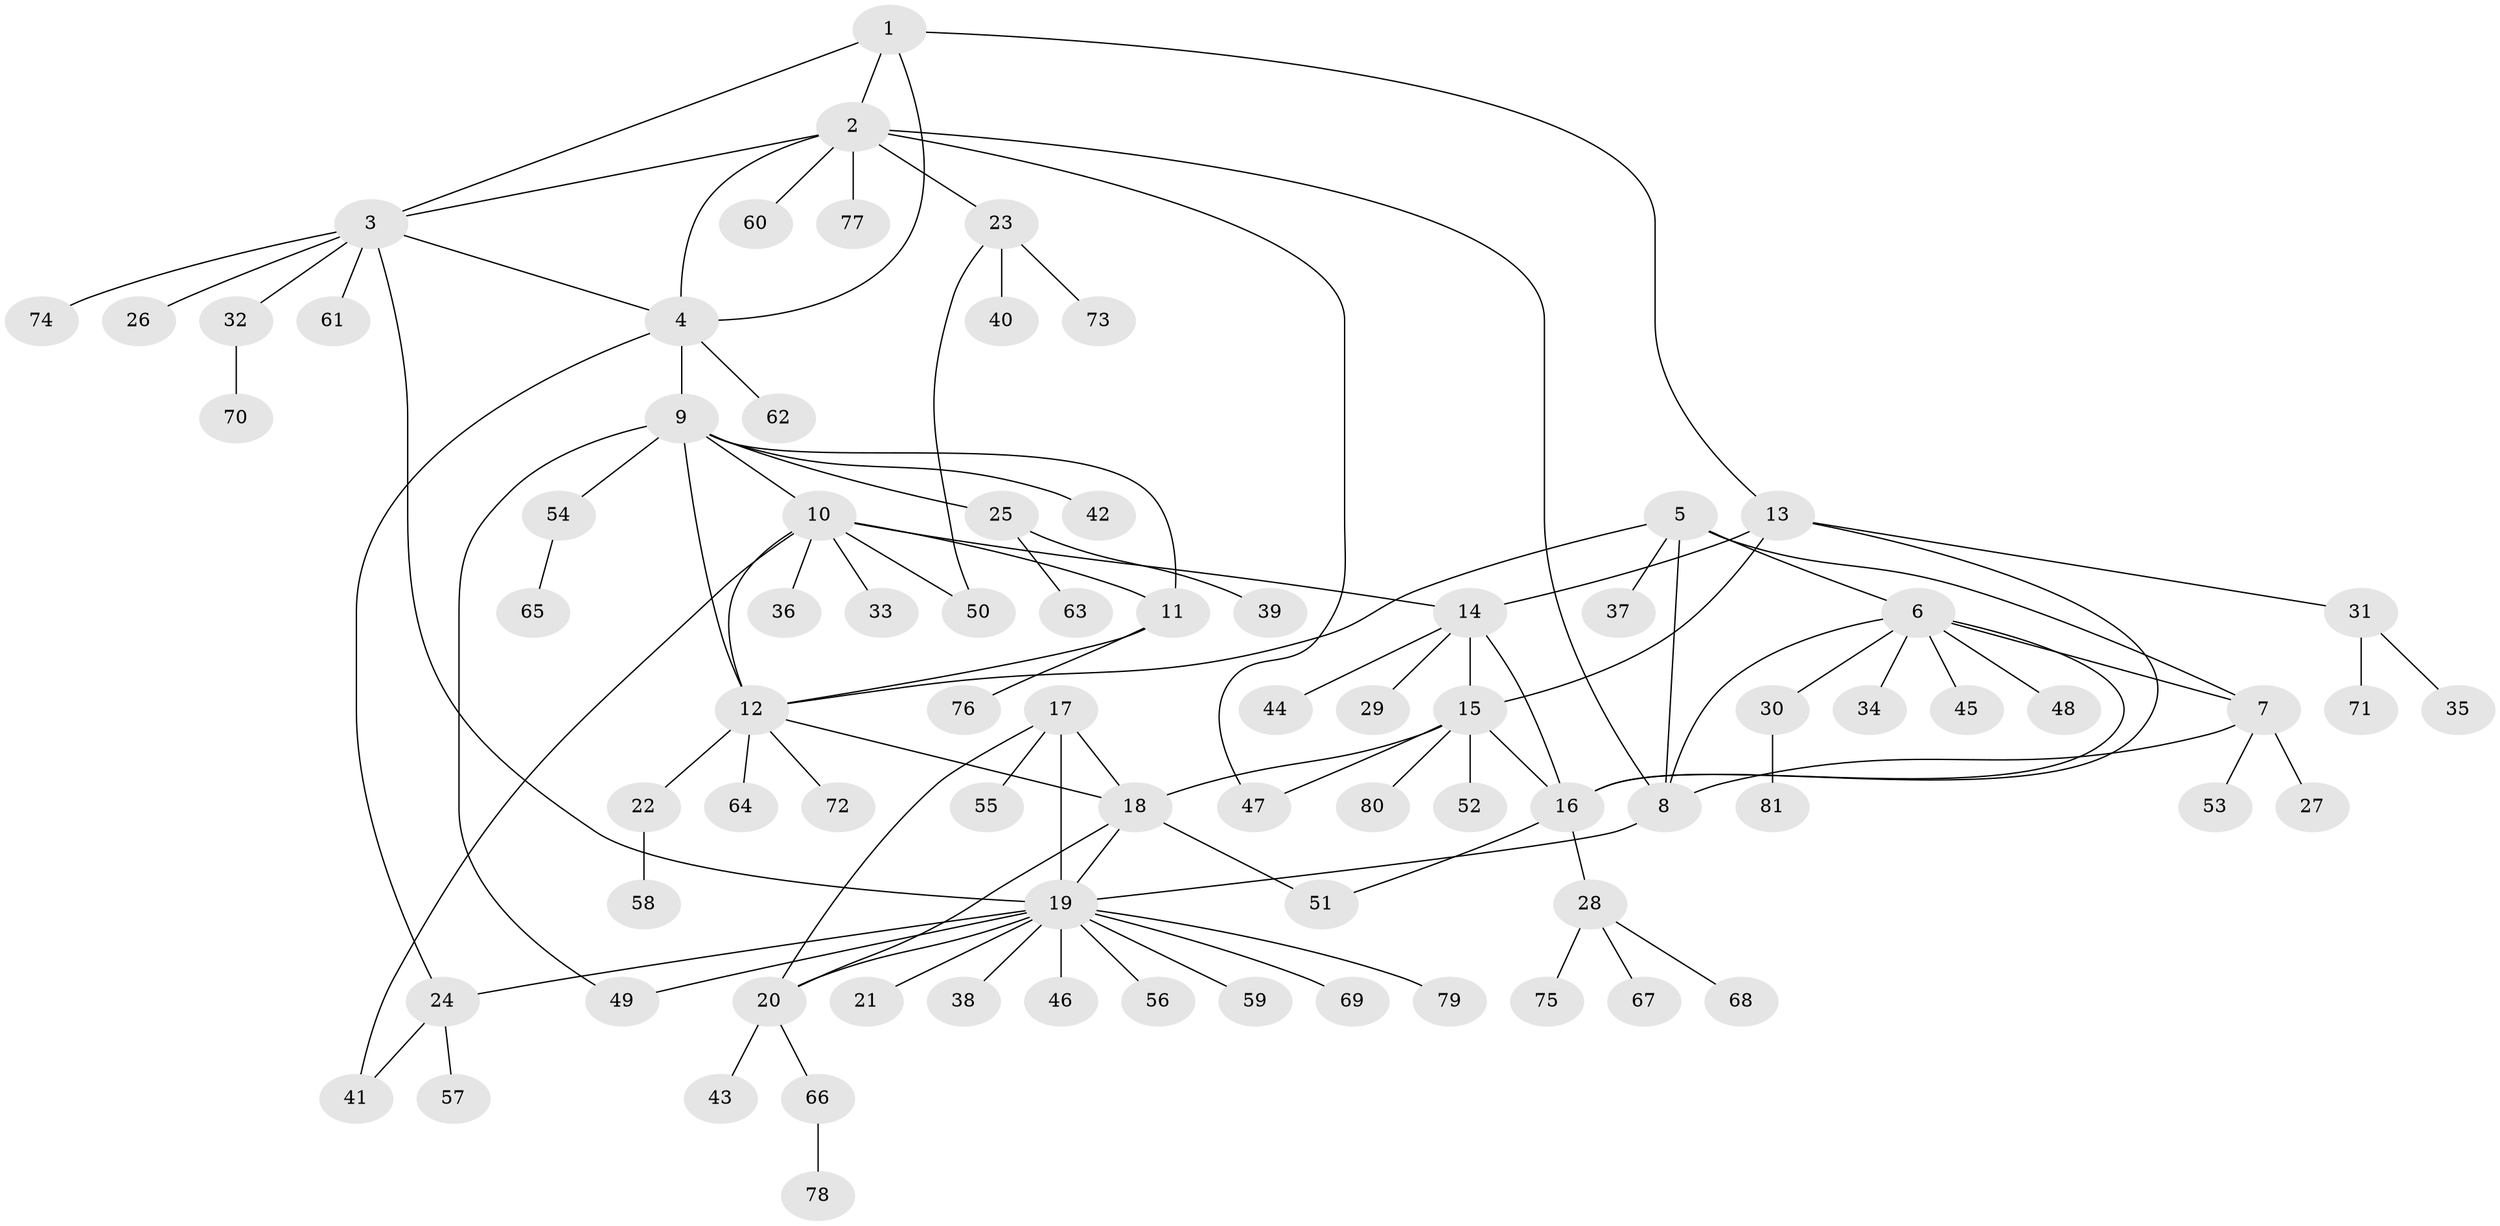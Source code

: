// coarse degree distribution, {3: 0.125, 1: 0.71875, 5: 0.03125, 12: 0.03125, 7: 0.03125, 11: 0.03125, 2: 0.03125}
// Generated by graph-tools (version 1.1) at 2025/57/03/04/25 21:57:16]
// undirected, 81 vertices, 107 edges
graph export_dot {
graph [start="1"]
  node [color=gray90,style=filled];
  1;
  2;
  3;
  4;
  5;
  6;
  7;
  8;
  9;
  10;
  11;
  12;
  13;
  14;
  15;
  16;
  17;
  18;
  19;
  20;
  21;
  22;
  23;
  24;
  25;
  26;
  27;
  28;
  29;
  30;
  31;
  32;
  33;
  34;
  35;
  36;
  37;
  38;
  39;
  40;
  41;
  42;
  43;
  44;
  45;
  46;
  47;
  48;
  49;
  50;
  51;
  52;
  53;
  54;
  55;
  56;
  57;
  58;
  59;
  60;
  61;
  62;
  63;
  64;
  65;
  66;
  67;
  68;
  69;
  70;
  71;
  72;
  73;
  74;
  75;
  76;
  77;
  78;
  79;
  80;
  81;
  1 -- 2;
  1 -- 3;
  1 -- 4;
  1 -- 13;
  2 -- 3;
  2 -- 4;
  2 -- 8;
  2 -- 23;
  2 -- 47;
  2 -- 60;
  2 -- 77;
  3 -- 4;
  3 -- 19;
  3 -- 26;
  3 -- 32;
  3 -- 61;
  3 -- 74;
  4 -- 9;
  4 -- 24;
  4 -- 62;
  5 -- 6;
  5 -- 7;
  5 -- 8;
  5 -- 12;
  5 -- 37;
  6 -- 7;
  6 -- 8;
  6 -- 16;
  6 -- 30;
  6 -- 34;
  6 -- 45;
  6 -- 48;
  7 -- 8;
  7 -- 27;
  7 -- 53;
  8 -- 19;
  9 -- 10;
  9 -- 11;
  9 -- 12;
  9 -- 25;
  9 -- 42;
  9 -- 49;
  9 -- 54;
  10 -- 11;
  10 -- 12;
  10 -- 14;
  10 -- 33;
  10 -- 36;
  10 -- 41;
  10 -- 50;
  11 -- 12;
  11 -- 76;
  12 -- 18;
  12 -- 22;
  12 -- 64;
  12 -- 72;
  13 -- 14;
  13 -- 15;
  13 -- 16;
  13 -- 31;
  14 -- 15;
  14 -- 16;
  14 -- 29;
  14 -- 44;
  15 -- 16;
  15 -- 18;
  15 -- 47;
  15 -- 52;
  15 -- 80;
  16 -- 28;
  16 -- 51;
  17 -- 18;
  17 -- 19;
  17 -- 20;
  17 -- 55;
  18 -- 19;
  18 -- 20;
  18 -- 51;
  19 -- 20;
  19 -- 21;
  19 -- 24;
  19 -- 38;
  19 -- 46;
  19 -- 49;
  19 -- 56;
  19 -- 59;
  19 -- 69;
  19 -- 79;
  20 -- 43;
  20 -- 66;
  22 -- 58;
  23 -- 40;
  23 -- 50;
  23 -- 73;
  24 -- 41;
  24 -- 57;
  25 -- 39;
  25 -- 63;
  28 -- 67;
  28 -- 68;
  28 -- 75;
  30 -- 81;
  31 -- 35;
  31 -- 71;
  32 -- 70;
  54 -- 65;
  66 -- 78;
}
